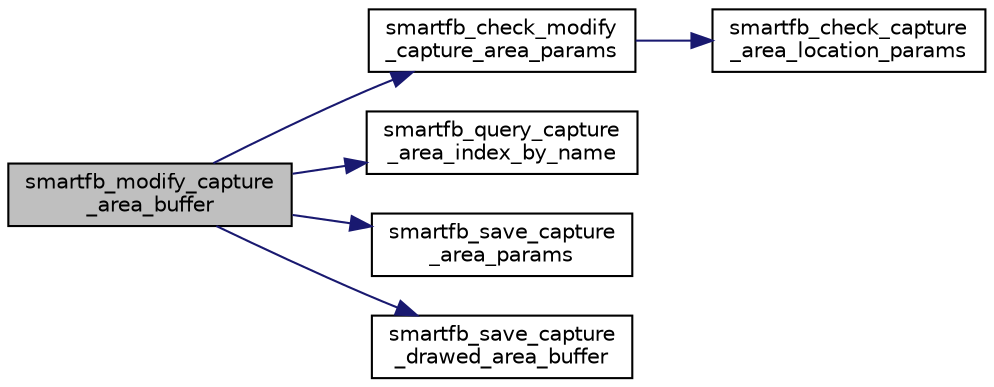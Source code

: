 digraph "smartfb_modify_capture_area_buffer"
{
 // INTERACTIVE_SVG=YES
 // LATEX_PDF_SIZE
  bgcolor="transparent";
  edge [fontname="Helvetica",fontsize="10",labelfontname="Helvetica",labelfontsize="10"];
  node [fontname="Helvetica",fontsize="10",shape=record];
  rankdir="LR";
  Node1 [label="smartfb_modify_capture\l_area_buffer",height=0.2,width=0.4,color="black", fillcolor="grey75", style="filled", fontcolor="black",tooltip=" "];
  Node1 -> Node2 [color="midnightblue",fontsize="10",style="solid",fontname="Helvetica"];
  Node2 [label="smartfb_check_modify\l_capture_area_params",height=0.2,width=0.4,color="black",URL="$d6/dfc/lib__smartfb_8c.html#a87cbfa813d71b35bffb7543c34598740",tooltip=" "];
  Node2 -> Node3 [color="midnightblue",fontsize="10",style="solid",fontname="Helvetica"];
  Node3 [label="smartfb_check_capture\l_area_location_params",height=0.2,width=0.4,color="black",URL="$d6/dfc/lib__smartfb_8c.html#ac45bc8381dce5fc1dc65758baf2c96a6",tooltip=" "];
  Node1 -> Node4 [color="midnightblue",fontsize="10",style="solid",fontname="Helvetica"];
  Node4 [label="smartfb_query_capture\l_area_index_by_name",height=0.2,width=0.4,color="black",URL="$d6/dfc/lib__smartfb_8c.html#a7e722f5578aa91c1584d74c650eba2f0",tooltip=" "];
  Node1 -> Node5 [color="midnightblue",fontsize="10",style="solid",fontname="Helvetica"];
  Node5 [label="smartfb_save_capture\l_area_params",height=0.2,width=0.4,color="black",URL="$d6/dfc/lib__smartfb_8c.html#add713f567f16ddda0d77e58b2652b8bc",tooltip=" "];
  Node1 -> Node6 [color="midnightblue",fontsize="10",style="solid",fontname="Helvetica"];
  Node6 [label="smartfb_save_capture\l_drawed_area_buffer",height=0.2,width=0.4,color="black",URL="$d6/dfc/lib__smartfb_8c.html#aef662b17643260e8fda50efafbf3db62",tooltip=" "];
}
